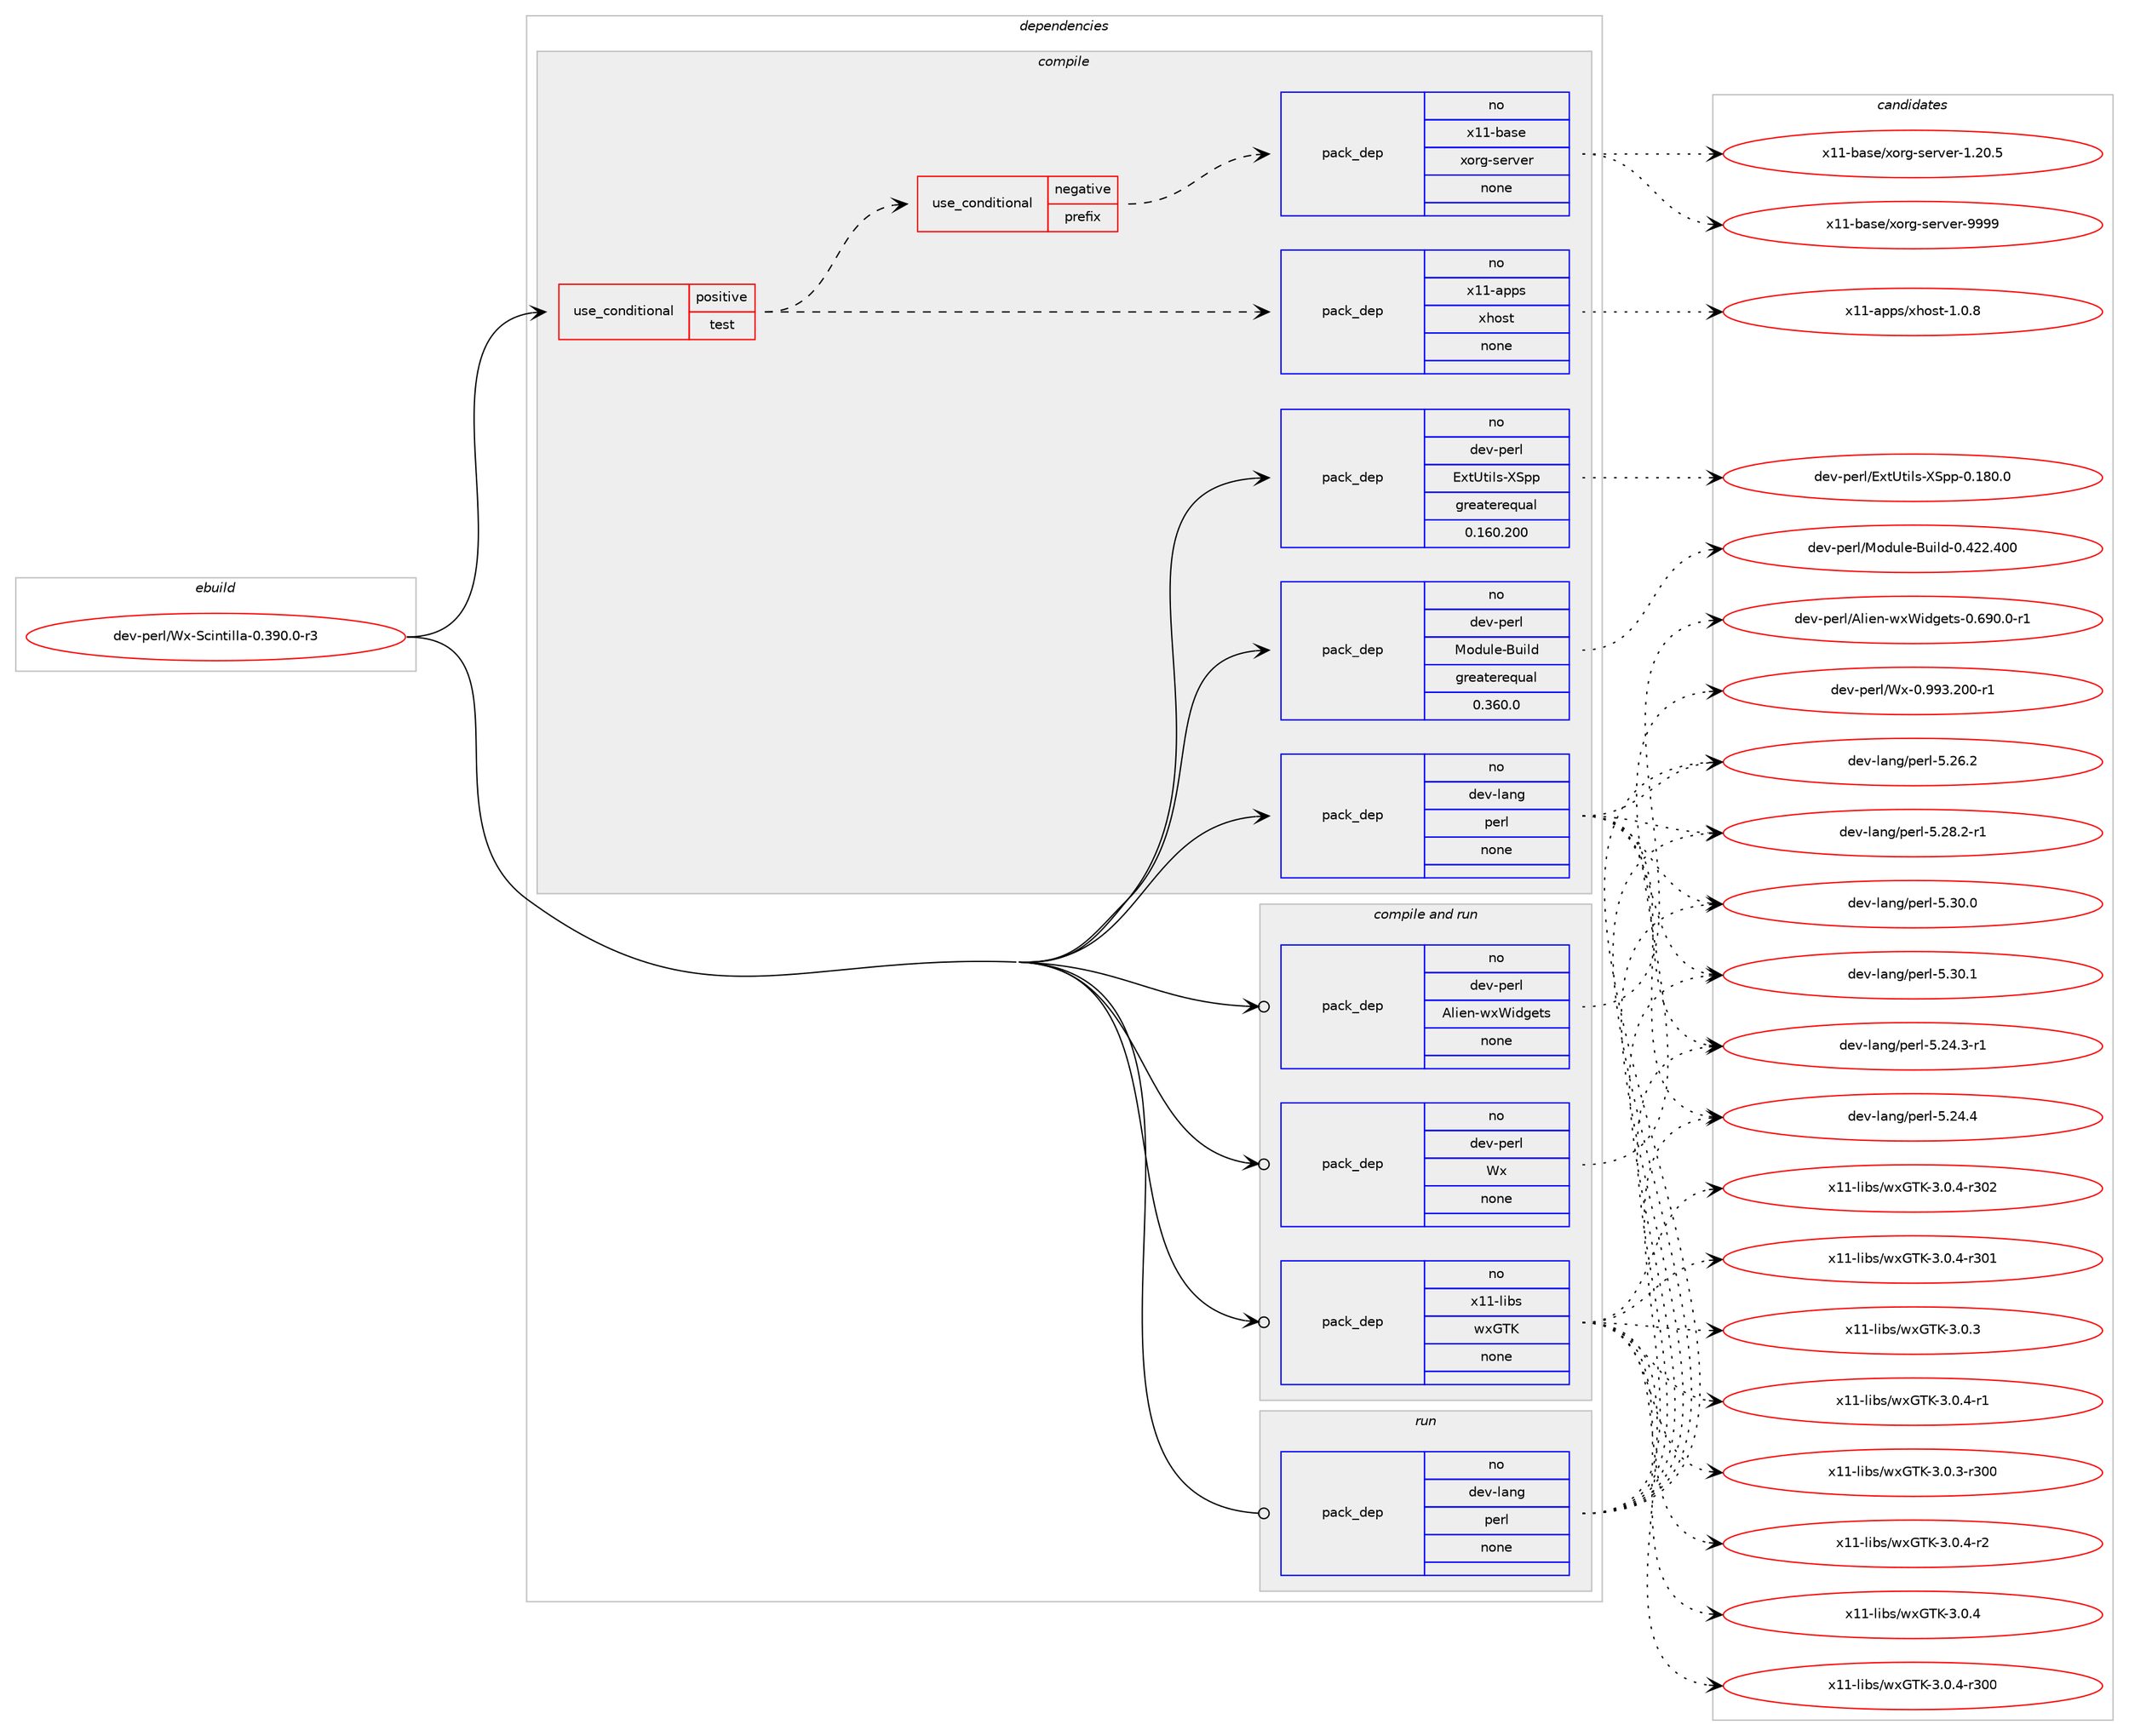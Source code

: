 digraph prolog {

# *************
# Graph options
# *************

newrank=true;
concentrate=true;
compound=true;
graph [rankdir=LR,fontname=Helvetica,fontsize=10,ranksep=1.5];#, ranksep=2.5, nodesep=0.2];
edge  [arrowhead=vee];
node  [fontname=Helvetica,fontsize=10];

# **********
# The ebuild
# **********

subgraph cluster_leftcol {
color=gray;
rank=same;
label=<<i>ebuild</i>>;
id [label="dev-perl/Wx-Scintilla-0.390.0-r3", color=red, width=4, href="../dev-perl/Wx-Scintilla-0.390.0-r3.svg"];
}

# ****************
# The dependencies
# ****************

subgraph cluster_midcol {
color=gray;
label=<<i>dependencies</i>>;
subgraph cluster_compile {
fillcolor="#eeeeee";
style=filled;
label=<<i>compile</i>>;
subgraph cond134550 {
dependency587775 [label=<<TABLE BORDER="0" CELLBORDER="1" CELLSPACING="0" CELLPADDING="4"><TR><TD ROWSPAN="3" CELLPADDING="10">use_conditional</TD></TR><TR><TD>positive</TD></TR><TR><TD>test</TD></TR></TABLE>>, shape=none, color=red];
subgraph cond134551 {
dependency587776 [label=<<TABLE BORDER="0" CELLBORDER="1" CELLSPACING="0" CELLPADDING="4"><TR><TD ROWSPAN="3" CELLPADDING="10">use_conditional</TD></TR><TR><TD>negative</TD></TR><TR><TD>prefix</TD></TR></TABLE>>, shape=none, color=red];
subgraph pack441562 {
dependency587777 [label=<<TABLE BORDER="0" CELLBORDER="1" CELLSPACING="0" CELLPADDING="4" WIDTH="220"><TR><TD ROWSPAN="6" CELLPADDING="30">pack_dep</TD></TR><TR><TD WIDTH="110">no</TD></TR><TR><TD>x11-base</TD></TR><TR><TD>xorg-server</TD></TR><TR><TD>none</TD></TR><TR><TD></TD></TR></TABLE>>, shape=none, color=blue];
}
dependency587776:e -> dependency587777:w [weight=20,style="dashed",arrowhead="vee"];
}
dependency587775:e -> dependency587776:w [weight=20,style="dashed",arrowhead="vee"];
subgraph pack441563 {
dependency587778 [label=<<TABLE BORDER="0" CELLBORDER="1" CELLSPACING="0" CELLPADDING="4" WIDTH="220"><TR><TD ROWSPAN="6" CELLPADDING="30">pack_dep</TD></TR><TR><TD WIDTH="110">no</TD></TR><TR><TD>x11-apps</TD></TR><TR><TD>xhost</TD></TR><TR><TD>none</TD></TR><TR><TD></TD></TR></TABLE>>, shape=none, color=blue];
}
dependency587775:e -> dependency587778:w [weight=20,style="dashed",arrowhead="vee"];
}
id:e -> dependency587775:w [weight=20,style="solid",arrowhead="vee"];
subgraph pack441564 {
dependency587779 [label=<<TABLE BORDER="0" CELLBORDER="1" CELLSPACING="0" CELLPADDING="4" WIDTH="220"><TR><TD ROWSPAN="6" CELLPADDING="30">pack_dep</TD></TR><TR><TD WIDTH="110">no</TD></TR><TR><TD>dev-lang</TD></TR><TR><TD>perl</TD></TR><TR><TD>none</TD></TR><TR><TD></TD></TR></TABLE>>, shape=none, color=blue];
}
id:e -> dependency587779:w [weight=20,style="solid",arrowhead="vee"];
subgraph pack441565 {
dependency587780 [label=<<TABLE BORDER="0" CELLBORDER="1" CELLSPACING="0" CELLPADDING="4" WIDTH="220"><TR><TD ROWSPAN="6" CELLPADDING="30">pack_dep</TD></TR><TR><TD WIDTH="110">no</TD></TR><TR><TD>dev-perl</TD></TR><TR><TD>ExtUtils-XSpp</TD></TR><TR><TD>greaterequal</TD></TR><TR><TD>0.160.200</TD></TR></TABLE>>, shape=none, color=blue];
}
id:e -> dependency587780:w [weight=20,style="solid",arrowhead="vee"];
subgraph pack441566 {
dependency587781 [label=<<TABLE BORDER="0" CELLBORDER="1" CELLSPACING="0" CELLPADDING="4" WIDTH="220"><TR><TD ROWSPAN="6" CELLPADDING="30">pack_dep</TD></TR><TR><TD WIDTH="110">no</TD></TR><TR><TD>dev-perl</TD></TR><TR><TD>Module-Build</TD></TR><TR><TD>greaterequal</TD></TR><TR><TD>0.360.0</TD></TR></TABLE>>, shape=none, color=blue];
}
id:e -> dependency587781:w [weight=20,style="solid",arrowhead="vee"];
}
subgraph cluster_compileandrun {
fillcolor="#eeeeee";
style=filled;
label=<<i>compile and run</i>>;
subgraph pack441567 {
dependency587782 [label=<<TABLE BORDER="0" CELLBORDER="1" CELLSPACING="0" CELLPADDING="4" WIDTH="220"><TR><TD ROWSPAN="6" CELLPADDING="30">pack_dep</TD></TR><TR><TD WIDTH="110">no</TD></TR><TR><TD>dev-perl</TD></TR><TR><TD>Alien-wxWidgets</TD></TR><TR><TD>none</TD></TR><TR><TD></TD></TR></TABLE>>, shape=none, color=blue];
}
id:e -> dependency587782:w [weight=20,style="solid",arrowhead="odotvee"];
subgraph pack441568 {
dependency587783 [label=<<TABLE BORDER="0" CELLBORDER="1" CELLSPACING="0" CELLPADDING="4" WIDTH="220"><TR><TD ROWSPAN="6" CELLPADDING="30">pack_dep</TD></TR><TR><TD WIDTH="110">no</TD></TR><TR><TD>dev-perl</TD></TR><TR><TD>Wx</TD></TR><TR><TD>none</TD></TR><TR><TD></TD></TR></TABLE>>, shape=none, color=blue];
}
id:e -> dependency587783:w [weight=20,style="solid",arrowhead="odotvee"];
subgraph pack441569 {
dependency587784 [label=<<TABLE BORDER="0" CELLBORDER="1" CELLSPACING="0" CELLPADDING="4" WIDTH="220"><TR><TD ROWSPAN="6" CELLPADDING="30">pack_dep</TD></TR><TR><TD WIDTH="110">no</TD></TR><TR><TD>x11-libs</TD></TR><TR><TD>wxGTK</TD></TR><TR><TD>none</TD></TR><TR><TD></TD></TR></TABLE>>, shape=none, color=blue];
}
id:e -> dependency587784:w [weight=20,style="solid",arrowhead="odotvee"];
}
subgraph cluster_run {
fillcolor="#eeeeee";
style=filled;
label=<<i>run</i>>;
subgraph pack441570 {
dependency587785 [label=<<TABLE BORDER="0" CELLBORDER="1" CELLSPACING="0" CELLPADDING="4" WIDTH="220"><TR><TD ROWSPAN="6" CELLPADDING="30">pack_dep</TD></TR><TR><TD WIDTH="110">no</TD></TR><TR><TD>dev-lang</TD></TR><TR><TD>perl</TD></TR><TR><TD>none</TD></TR><TR><TD></TD></TR></TABLE>>, shape=none, color=blue];
}
id:e -> dependency587785:w [weight=20,style="solid",arrowhead="odot"];
}
}

# **************
# The candidates
# **************

subgraph cluster_choices {
rank=same;
color=gray;
label=<<i>candidates</i>>;

subgraph choice441562 {
color=black;
nodesep=1;
choice1204949459897115101471201111141034511510111411810111445494650484653 [label="x11-base/xorg-server-1.20.5", color=red, width=4,href="../x11-base/xorg-server-1.20.5.svg"];
choice120494945989711510147120111114103451151011141181011144557575757 [label="x11-base/xorg-server-9999", color=red, width=4,href="../x11-base/xorg-server-9999.svg"];
dependency587777:e -> choice1204949459897115101471201111141034511510111411810111445494650484653:w [style=dotted,weight="100"];
dependency587777:e -> choice120494945989711510147120111114103451151011141181011144557575757:w [style=dotted,weight="100"];
}
subgraph choice441563 {
color=black;
nodesep=1;
choice1204949459711211211547120104111115116454946484656 [label="x11-apps/xhost-1.0.8", color=red, width=4,href="../x11-apps/xhost-1.0.8.svg"];
dependency587778:e -> choice1204949459711211211547120104111115116454946484656:w [style=dotted,weight="100"];
}
subgraph choice441564 {
color=black;
nodesep=1;
choice100101118451089711010347112101114108455346505246514511449 [label="dev-lang/perl-5.24.3-r1", color=red, width=4,href="../dev-lang/perl-5.24.3-r1.svg"];
choice10010111845108971101034711210111410845534650524652 [label="dev-lang/perl-5.24.4", color=red, width=4,href="../dev-lang/perl-5.24.4.svg"];
choice10010111845108971101034711210111410845534650544650 [label="dev-lang/perl-5.26.2", color=red, width=4,href="../dev-lang/perl-5.26.2.svg"];
choice100101118451089711010347112101114108455346505646504511449 [label="dev-lang/perl-5.28.2-r1", color=red, width=4,href="../dev-lang/perl-5.28.2-r1.svg"];
choice10010111845108971101034711210111410845534651484648 [label="dev-lang/perl-5.30.0", color=red, width=4,href="../dev-lang/perl-5.30.0.svg"];
choice10010111845108971101034711210111410845534651484649 [label="dev-lang/perl-5.30.1", color=red, width=4,href="../dev-lang/perl-5.30.1.svg"];
dependency587779:e -> choice100101118451089711010347112101114108455346505246514511449:w [style=dotted,weight="100"];
dependency587779:e -> choice10010111845108971101034711210111410845534650524652:w [style=dotted,weight="100"];
dependency587779:e -> choice10010111845108971101034711210111410845534650544650:w [style=dotted,weight="100"];
dependency587779:e -> choice100101118451089711010347112101114108455346505646504511449:w [style=dotted,weight="100"];
dependency587779:e -> choice10010111845108971101034711210111410845534651484648:w [style=dotted,weight="100"];
dependency587779:e -> choice10010111845108971101034711210111410845534651484649:w [style=dotted,weight="100"];
}
subgraph choice441565 {
color=black;
nodesep=1;
choice100101118451121011141084769120116851161051081154588831121124548464956484648 [label="dev-perl/ExtUtils-XSpp-0.180.0", color=red, width=4,href="../dev-perl/ExtUtils-XSpp-0.180.0.svg"];
dependency587780:e -> choice100101118451121011141084769120116851161051081154588831121124548464956484648:w [style=dotted,weight="100"];
}
subgraph choice441566 {
color=black;
nodesep=1;
choice100101118451121011141084777111100117108101456611710510810045484652505046524848 [label="dev-perl/Module-Build-0.422.400", color=red, width=4,href="../dev-perl/Module-Build-0.422.400.svg"];
dependency587781:e -> choice100101118451121011141084777111100117108101456611710510810045484652505046524848:w [style=dotted,weight="100"];
}
subgraph choice441567 {
color=black;
nodesep=1;
choice100101118451121011141084765108105101110451191208710510010310111611545484654574846484511449 [label="dev-perl/Alien-wxWidgets-0.690.0-r1", color=red, width=4,href="../dev-perl/Alien-wxWidgets-0.690.0-r1.svg"];
dependency587782:e -> choice100101118451121011141084765108105101110451191208710510010310111611545484654574846484511449:w [style=dotted,weight="100"];
}
subgraph choice441568 {
color=black;
nodesep=1;
choice100101118451121011141084787120454846575751465048484511449 [label="dev-perl/Wx-0.993.200-r1", color=red, width=4,href="../dev-perl/Wx-0.993.200-r1.svg"];
dependency587783:e -> choice100101118451121011141084787120454846575751465048484511449:w [style=dotted,weight="100"];
}
subgraph choice441569 {
color=black;
nodesep=1;
choice1204949451081059811547119120718475455146484651 [label="x11-libs/wxGTK-3.0.3", color=red, width=4,href="../x11-libs/wxGTK-3.0.3.svg"];
choice120494945108105981154711912071847545514648465145114514848 [label="x11-libs/wxGTK-3.0.3-r300", color=red, width=4,href="../x11-libs/wxGTK-3.0.3-r300.svg"];
choice1204949451081059811547119120718475455146484652 [label="x11-libs/wxGTK-3.0.4", color=red, width=4,href="../x11-libs/wxGTK-3.0.4.svg"];
choice12049494510810598115471191207184754551464846524511449 [label="x11-libs/wxGTK-3.0.4-r1", color=red, width=4,href="../x11-libs/wxGTK-3.0.4-r1.svg"];
choice12049494510810598115471191207184754551464846524511450 [label="x11-libs/wxGTK-3.0.4-r2", color=red, width=4,href="../x11-libs/wxGTK-3.0.4-r2.svg"];
choice120494945108105981154711912071847545514648465245114514848 [label="x11-libs/wxGTK-3.0.4-r300", color=red, width=4,href="../x11-libs/wxGTK-3.0.4-r300.svg"];
choice120494945108105981154711912071847545514648465245114514849 [label="x11-libs/wxGTK-3.0.4-r301", color=red, width=4,href="../x11-libs/wxGTK-3.0.4-r301.svg"];
choice120494945108105981154711912071847545514648465245114514850 [label="x11-libs/wxGTK-3.0.4-r302", color=red, width=4,href="../x11-libs/wxGTK-3.0.4-r302.svg"];
dependency587784:e -> choice1204949451081059811547119120718475455146484651:w [style=dotted,weight="100"];
dependency587784:e -> choice120494945108105981154711912071847545514648465145114514848:w [style=dotted,weight="100"];
dependency587784:e -> choice1204949451081059811547119120718475455146484652:w [style=dotted,weight="100"];
dependency587784:e -> choice12049494510810598115471191207184754551464846524511449:w [style=dotted,weight="100"];
dependency587784:e -> choice12049494510810598115471191207184754551464846524511450:w [style=dotted,weight="100"];
dependency587784:e -> choice120494945108105981154711912071847545514648465245114514848:w [style=dotted,weight="100"];
dependency587784:e -> choice120494945108105981154711912071847545514648465245114514849:w [style=dotted,weight="100"];
dependency587784:e -> choice120494945108105981154711912071847545514648465245114514850:w [style=dotted,weight="100"];
}
subgraph choice441570 {
color=black;
nodesep=1;
choice100101118451089711010347112101114108455346505246514511449 [label="dev-lang/perl-5.24.3-r1", color=red, width=4,href="../dev-lang/perl-5.24.3-r1.svg"];
choice10010111845108971101034711210111410845534650524652 [label="dev-lang/perl-5.24.4", color=red, width=4,href="../dev-lang/perl-5.24.4.svg"];
choice10010111845108971101034711210111410845534650544650 [label="dev-lang/perl-5.26.2", color=red, width=4,href="../dev-lang/perl-5.26.2.svg"];
choice100101118451089711010347112101114108455346505646504511449 [label="dev-lang/perl-5.28.2-r1", color=red, width=4,href="../dev-lang/perl-5.28.2-r1.svg"];
choice10010111845108971101034711210111410845534651484648 [label="dev-lang/perl-5.30.0", color=red, width=4,href="../dev-lang/perl-5.30.0.svg"];
choice10010111845108971101034711210111410845534651484649 [label="dev-lang/perl-5.30.1", color=red, width=4,href="../dev-lang/perl-5.30.1.svg"];
dependency587785:e -> choice100101118451089711010347112101114108455346505246514511449:w [style=dotted,weight="100"];
dependency587785:e -> choice10010111845108971101034711210111410845534650524652:w [style=dotted,weight="100"];
dependency587785:e -> choice10010111845108971101034711210111410845534650544650:w [style=dotted,weight="100"];
dependency587785:e -> choice100101118451089711010347112101114108455346505646504511449:w [style=dotted,weight="100"];
dependency587785:e -> choice10010111845108971101034711210111410845534651484648:w [style=dotted,weight="100"];
dependency587785:e -> choice10010111845108971101034711210111410845534651484649:w [style=dotted,weight="100"];
}
}

}
